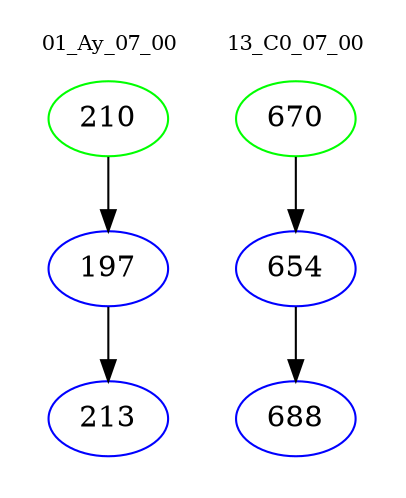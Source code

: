 digraph{
subgraph cluster_0 {
color = white
label = "01_Ay_07_00";
fontsize=10;
T0_210 [label="210", color="green"]
T0_210 -> T0_197 [color="black"]
T0_197 [label="197", color="blue"]
T0_197 -> T0_213 [color="black"]
T0_213 [label="213", color="blue"]
}
subgraph cluster_1 {
color = white
label = "13_C0_07_00";
fontsize=10;
T1_670 [label="670", color="green"]
T1_670 -> T1_654 [color="black"]
T1_654 [label="654", color="blue"]
T1_654 -> T1_688 [color="black"]
T1_688 [label="688", color="blue"]
}
}
